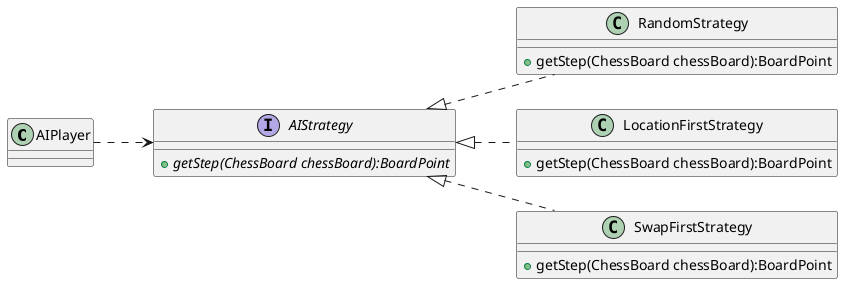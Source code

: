 @startuml

left to right direction

Class AIPlayer{

}



interface AIStrategy{
    +{abstract}getStep(ChessBoard chessBoard):BoardPoint
}

class RandomStrategy{
    +getStep(ChessBoard chessBoard):BoardPoint
}

class LocationFirstStrategy{
    +getStep(ChessBoard chessBoard):BoardPoint
}

class SwapFirstStrategy{
    +getStep(ChessBoard chessBoard):BoardPoint
}


AIStrategy <|.. RandomStrategy
AIStrategy <|.. LocationFirstStrategy
AIStrategy <|.. SwapFirstStrategy

AIPlayer ..>AIStrategy


@enduml